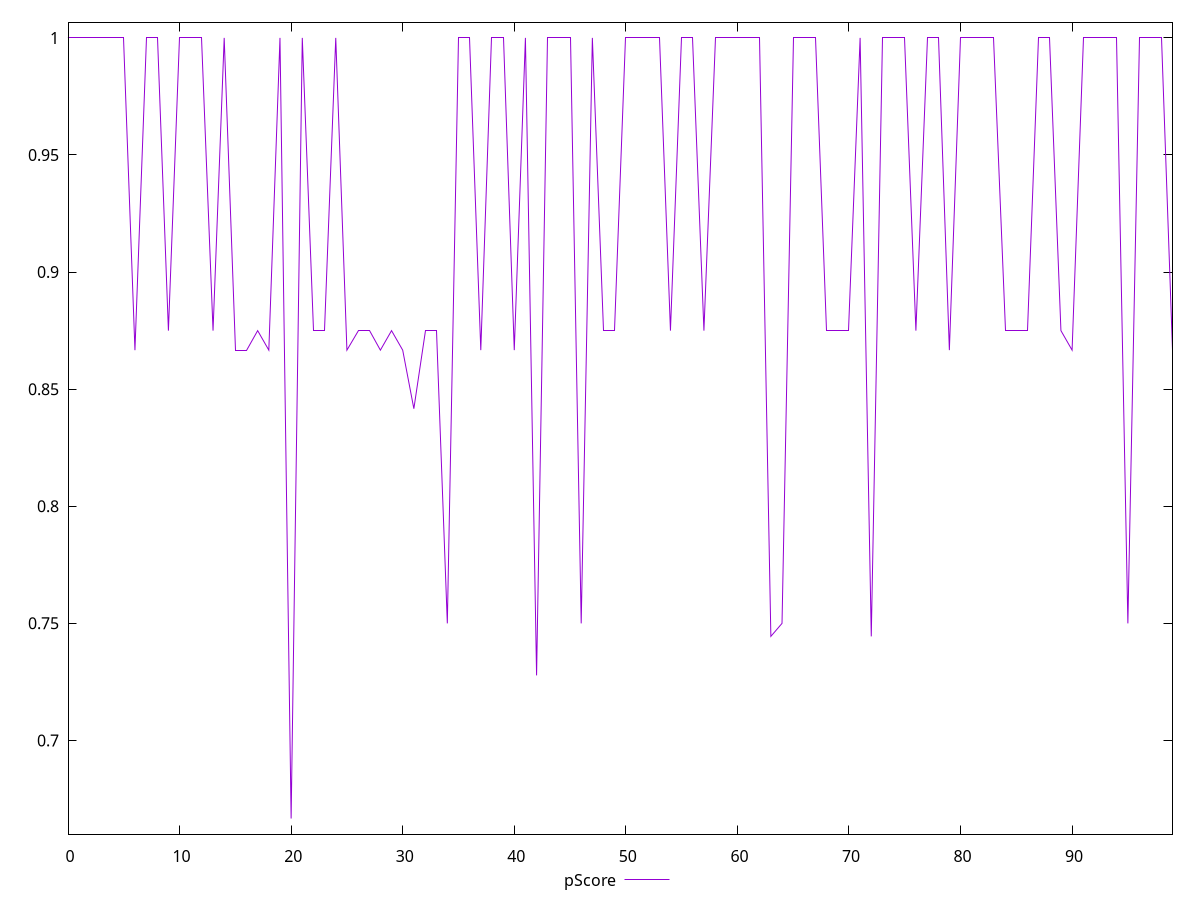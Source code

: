 reset

$pScore <<EOF
0 1
1 1
2 1
3 1
4 1
5 1
6 0.8666666666666667
7 1
8 1
9 0.875
10 1
11 1
12 1
13 0.875
14 1
15 0.8666666666666667
16 0.8666666666666667
17 0.875
18 0.8666666666666667
19 1
20 0.6666666666666666
21 1
22 0.875
23 0.875
24 1
25 0.8666666666666667
26 0.875
27 0.875
28 0.8666666666666667
29 0.875
30 0.8666666666666667
31 0.8416666666666667
32 0.875
33 0.875
34 0.75
35 1
36 1
37 0.8666666666666667
38 1
39 1
40 0.8666666666666667
41 1
42 0.7277777777777777
43 1
44 1
45 1
46 0.75
47 1
48 0.875
49 0.875
50 1
51 1
52 1
53 1
54 0.875
55 1
56 1
57 0.875
58 1
59 1
60 1
61 1
62 1
63 0.7444444444444445
64 0.75
65 1
66 1
67 1
68 0.875
69 0.875
70 0.875
71 1
72 0.7444444444444445
73 1
74 1
75 1
76 0.875
77 1
78 1
79 0.8666666666666667
80 1
81 1
82 1
83 1
84 0.875
85 0.875
86 0.875
87 1
88 1
89 0.875
90 0.8666666666666667
91 1
92 1
93 1
94 1
95 0.75
96 1
97 1
98 1
99 0.8666666666666667
EOF

set key outside below
set xrange [0:99]
set yrange [0.6599999999999999:1.0066666666666666]
set trange [0.6599999999999999:1.0066666666666666]
set terminal svg size 640, 500 enhanced background rgb 'white'
set output "report_00015_2021-02-09T16-11-33.973Z/offscreen-images/samples/pages+cached+noadtech/pScore/values.svg"

plot $pScore title "pScore" with line

reset
